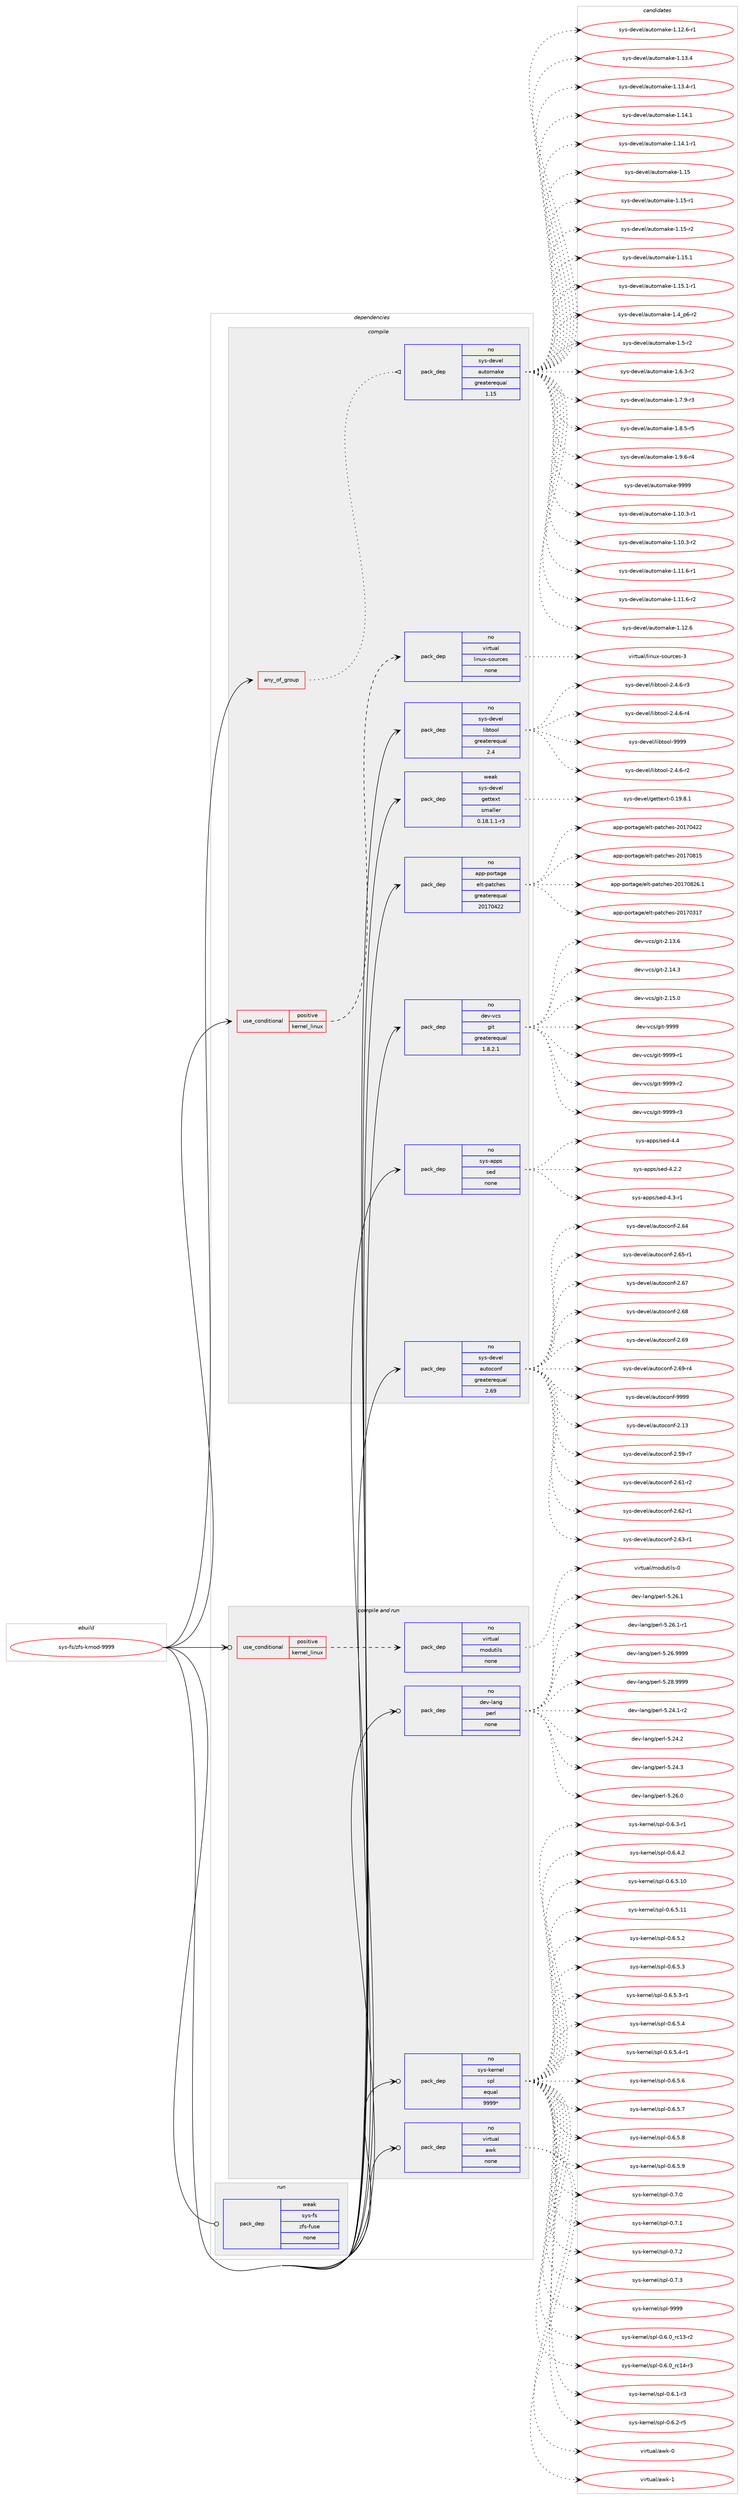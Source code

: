 digraph prolog {

# *************
# Graph options
# *************

newrank=true;
concentrate=true;
compound=true;
graph [rankdir=LR,fontname=Helvetica,fontsize=10,ranksep=1.5];#, ranksep=2.5, nodesep=0.2];
edge  [arrowhead=vee];
node  [fontname=Helvetica,fontsize=10];

# **********
# The ebuild
# **********

subgraph cluster_leftcol {
color=gray;
rank=same;
label=<<i>ebuild</i>>;
id [label="sys-fs/zfs-kmod-9999", color=red, width=4, href="../sys-fs/zfs-kmod-9999.svg"];
}

# ****************
# The dependencies
# ****************

subgraph cluster_midcol {
color=gray;
label=<<i>dependencies</i>>;
subgraph cluster_compile {
fillcolor="#eeeeee";
style=filled;
label=<<i>compile</i>>;
subgraph any8303 {
dependency491134 [label=<<TABLE BORDER="0" CELLBORDER="1" CELLSPACING="0" CELLPADDING="4"><TR><TD CELLPADDING="10">any_of_group</TD></TR></TABLE>>, shape=none, color=red];subgraph pack365048 {
dependency491135 [label=<<TABLE BORDER="0" CELLBORDER="1" CELLSPACING="0" CELLPADDING="4" WIDTH="220"><TR><TD ROWSPAN="6" CELLPADDING="30">pack_dep</TD></TR><TR><TD WIDTH="110">no</TD></TR><TR><TD>sys-devel</TD></TR><TR><TD>automake</TD></TR><TR><TD>greaterequal</TD></TR><TR><TD>1.15</TD></TR></TABLE>>, shape=none, color=blue];
}
dependency491134:e -> dependency491135:w [weight=20,style="dotted",arrowhead="oinv"];
}
id:e -> dependency491134:w [weight=20,style="solid",arrowhead="vee"];
subgraph cond117481 {
dependency491136 [label=<<TABLE BORDER="0" CELLBORDER="1" CELLSPACING="0" CELLPADDING="4"><TR><TD ROWSPAN="3" CELLPADDING="10">use_conditional</TD></TR><TR><TD>positive</TD></TR><TR><TD>kernel_linux</TD></TR></TABLE>>, shape=none, color=red];
subgraph pack365049 {
dependency491137 [label=<<TABLE BORDER="0" CELLBORDER="1" CELLSPACING="0" CELLPADDING="4" WIDTH="220"><TR><TD ROWSPAN="6" CELLPADDING="30">pack_dep</TD></TR><TR><TD WIDTH="110">no</TD></TR><TR><TD>virtual</TD></TR><TR><TD>linux-sources</TD></TR><TR><TD>none</TD></TR><TR><TD></TD></TR></TABLE>>, shape=none, color=blue];
}
dependency491136:e -> dependency491137:w [weight=20,style="dashed",arrowhead="vee"];
}
id:e -> dependency491136:w [weight=20,style="solid",arrowhead="vee"];
subgraph pack365050 {
dependency491138 [label=<<TABLE BORDER="0" CELLBORDER="1" CELLSPACING="0" CELLPADDING="4" WIDTH="220"><TR><TD ROWSPAN="6" CELLPADDING="30">pack_dep</TD></TR><TR><TD WIDTH="110">no</TD></TR><TR><TD>app-portage</TD></TR><TR><TD>elt-patches</TD></TR><TR><TD>greaterequal</TD></TR><TR><TD>20170422</TD></TR></TABLE>>, shape=none, color=blue];
}
id:e -> dependency491138:w [weight=20,style="solid",arrowhead="vee"];
subgraph pack365051 {
dependency491139 [label=<<TABLE BORDER="0" CELLBORDER="1" CELLSPACING="0" CELLPADDING="4" WIDTH="220"><TR><TD ROWSPAN="6" CELLPADDING="30">pack_dep</TD></TR><TR><TD WIDTH="110">no</TD></TR><TR><TD>dev-vcs</TD></TR><TR><TD>git</TD></TR><TR><TD>greaterequal</TD></TR><TR><TD>1.8.2.1</TD></TR></TABLE>>, shape=none, color=blue];
}
id:e -> dependency491139:w [weight=20,style="solid",arrowhead="vee"];
subgraph pack365052 {
dependency491140 [label=<<TABLE BORDER="0" CELLBORDER="1" CELLSPACING="0" CELLPADDING="4" WIDTH="220"><TR><TD ROWSPAN="6" CELLPADDING="30">pack_dep</TD></TR><TR><TD WIDTH="110">no</TD></TR><TR><TD>sys-apps</TD></TR><TR><TD>sed</TD></TR><TR><TD>none</TD></TR><TR><TD></TD></TR></TABLE>>, shape=none, color=blue];
}
id:e -> dependency491140:w [weight=20,style="solid",arrowhead="vee"];
subgraph pack365053 {
dependency491141 [label=<<TABLE BORDER="0" CELLBORDER="1" CELLSPACING="0" CELLPADDING="4" WIDTH="220"><TR><TD ROWSPAN="6" CELLPADDING="30">pack_dep</TD></TR><TR><TD WIDTH="110">no</TD></TR><TR><TD>sys-devel</TD></TR><TR><TD>autoconf</TD></TR><TR><TD>greaterequal</TD></TR><TR><TD>2.69</TD></TR></TABLE>>, shape=none, color=blue];
}
id:e -> dependency491141:w [weight=20,style="solid",arrowhead="vee"];
subgraph pack365054 {
dependency491142 [label=<<TABLE BORDER="0" CELLBORDER="1" CELLSPACING="0" CELLPADDING="4" WIDTH="220"><TR><TD ROWSPAN="6" CELLPADDING="30">pack_dep</TD></TR><TR><TD WIDTH="110">no</TD></TR><TR><TD>sys-devel</TD></TR><TR><TD>libtool</TD></TR><TR><TD>greaterequal</TD></TR><TR><TD>2.4</TD></TR></TABLE>>, shape=none, color=blue];
}
id:e -> dependency491142:w [weight=20,style="solid",arrowhead="vee"];
subgraph pack365055 {
dependency491143 [label=<<TABLE BORDER="0" CELLBORDER="1" CELLSPACING="0" CELLPADDING="4" WIDTH="220"><TR><TD ROWSPAN="6" CELLPADDING="30">pack_dep</TD></TR><TR><TD WIDTH="110">weak</TD></TR><TR><TD>sys-devel</TD></TR><TR><TD>gettext</TD></TR><TR><TD>smaller</TD></TR><TR><TD>0.18.1.1-r3</TD></TR></TABLE>>, shape=none, color=blue];
}
id:e -> dependency491143:w [weight=20,style="solid",arrowhead="vee"];
}
subgraph cluster_compileandrun {
fillcolor="#eeeeee";
style=filled;
label=<<i>compile and run</i>>;
subgraph cond117482 {
dependency491144 [label=<<TABLE BORDER="0" CELLBORDER="1" CELLSPACING="0" CELLPADDING="4"><TR><TD ROWSPAN="3" CELLPADDING="10">use_conditional</TD></TR><TR><TD>positive</TD></TR><TR><TD>kernel_linux</TD></TR></TABLE>>, shape=none, color=red];
subgraph pack365056 {
dependency491145 [label=<<TABLE BORDER="0" CELLBORDER="1" CELLSPACING="0" CELLPADDING="4" WIDTH="220"><TR><TD ROWSPAN="6" CELLPADDING="30">pack_dep</TD></TR><TR><TD WIDTH="110">no</TD></TR><TR><TD>virtual</TD></TR><TR><TD>modutils</TD></TR><TR><TD>none</TD></TR><TR><TD></TD></TR></TABLE>>, shape=none, color=blue];
}
dependency491144:e -> dependency491145:w [weight=20,style="dashed",arrowhead="vee"];
}
id:e -> dependency491144:w [weight=20,style="solid",arrowhead="odotvee"];
subgraph pack365057 {
dependency491146 [label=<<TABLE BORDER="0" CELLBORDER="1" CELLSPACING="0" CELLPADDING="4" WIDTH="220"><TR><TD ROWSPAN="6" CELLPADDING="30">pack_dep</TD></TR><TR><TD WIDTH="110">no</TD></TR><TR><TD>dev-lang</TD></TR><TR><TD>perl</TD></TR><TR><TD>none</TD></TR><TR><TD></TD></TR></TABLE>>, shape=none, color=blue];
}
id:e -> dependency491146:w [weight=20,style="solid",arrowhead="odotvee"];
subgraph pack365058 {
dependency491147 [label=<<TABLE BORDER="0" CELLBORDER="1" CELLSPACING="0" CELLPADDING="4" WIDTH="220"><TR><TD ROWSPAN="6" CELLPADDING="30">pack_dep</TD></TR><TR><TD WIDTH="110">no</TD></TR><TR><TD>sys-kernel</TD></TR><TR><TD>spl</TD></TR><TR><TD>equal</TD></TR><TR><TD>9999*</TD></TR></TABLE>>, shape=none, color=blue];
}
id:e -> dependency491147:w [weight=20,style="solid",arrowhead="odotvee"];
subgraph pack365059 {
dependency491148 [label=<<TABLE BORDER="0" CELLBORDER="1" CELLSPACING="0" CELLPADDING="4" WIDTH="220"><TR><TD ROWSPAN="6" CELLPADDING="30">pack_dep</TD></TR><TR><TD WIDTH="110">no</TD></TR><TR><TD>virtual</TD></TR><TR><TD>awk</TD></TR><TR><TD>none</TD></TR><TR><TD></TD></TR></TABLE>>, shape=none, color=blue];
}
id:e -> dependency491148:w [weight=20,style="solid",arrowhead="odotvee"];
}
subgraph cluster_run {
fillcolor="#eeeeee";
style=filled;
label=<<i>run</i>>;
subgraph pack365060 {
dependency491149 [label=<<TABLE BORDER="0" CELLBORDER="1" CELLSPACING="0" CELLPADDING="4" WIDTH="220"><TR><TD ROWSPAN="6" CELLPADDING="30">pack_dep</TD></TR><TR><TD WIDTH="110">weak</TD></TR><TR><TD>sys-fs</TD></TR><TR><TD>zfs-fuse</TD></TR><TR><TD>none</TD></TR><TR><TD></TD></TR></TABLE>>, shape=none, color=blue];
}
id:e -> dependency491149:w [weight=20,style="solid",arrowhead="odot"];
}
}

# **************
# The candidates
# **************

subgraph cluster_choices {
rank=same;
color=gray;
label=<<i>candidates</i>>;

subgraph choice365048 {
color=black;
nodesep=1;
choice11512111545100101118101108479711711611110997107101454946494846514511449 [label="sys-devel/automake-1.10.3-r1", color=red, width=4,href="../sys-devel/automake-1.10.3-r1.svg"];
choice11512111545100101118101108479711711611110997107101454946494846514511450 [label="sys-devel/automake-1.10.3-r2", color=red, width=4,href="../sys-devel/automake-1.10.3-r2.svg"];
choice11512111545100101118101108479711711611110997107101454946494946544511449 [label="sys-devel/automake-1.11.6-r1", color=red, width=4,href="../sys-devel/automake-1.11.6-r1.svg"];
choice11512111545100101118101108479711711611110997107101454946494946544511450 [label="sys-devel/automake-1.11.6-r2", color=red, width=4,href="../sys-devel/automake-1.11.6-r2.svg"];
choice1151211154510010111810110847971171161111099710710145494649504654 [label="sys-devel/automake-1.12.6", color=red, width=4,href="../sys-devel/automake-1.12.6.svg"];
choice11512111545100101118101108479711711611110997107101454946495046544511449 [label="sys-devel/automake-1.12.6-r1", color=red, width=4,href="../sys-devel/automake-1.12.6-r1.svg"];
choice1151211154510010111810110847971171161111099710710145494649514652 [label="sys-devel/automake-1.13.4", color=red, width=4,href="../sys-devel/automake-1.13.4.svg"];
choice11512111545100101118101108479711711611110997107101454946495146524511449 [label="sys-devel/automake-1.13.4-r1", color=red, width=4,href="../sys-devel/automake-1.13.4-r1.svg"];
choice1151211154510010111810110847971171161111099710710145494649524649 [label="sys-devel/automake-1.14.1", color=red, width=4,href="../sys-devel/automake-1.14.1.svg"];
choice11512111545100101118101108479711711611110997107101454946495246494511449 [label="sys-devel/automake-1.14.1-r1", color=red, width=4,href="../sys-devel/automake-1.14.1-r1.svg"];
choice115121115451001011181011084797117116111109971071014549464953 [label="sys-devel/automake-1.15", color=red, width=4,href="../sys-devel/automake-1.15.svg"];
choice1151211154510010111810110847971171161111099710710145494649534511449 [label="sys-devel/automake-1.15-r1", color=red, width=4,href="../sys-devel/automake-1.15-r1.svg"];
choice1151211154510010111810110847971171161111099710710145494649534511450 [label="sys-devel/automake-1.15-r2", color=red, width=4,href="../sys-devel/automake-1.15-r2.svg"];
choice1151211154510010111810110847971171161111099710710145494649534649 [label="sys-devel/automake-1.15.1", color=red, width=4,href="../sys-devel/automake-1.15.1.svg"];
choice11512111545100101118101108479711711611110997107101454946495346494511449 [label="sys-devel/automake-1.15.1-r1", color=red, width=4,href="../sys-devel/automake-1.15.1-r1.svg"];
choice115121115451001011181011084797117116111109971071014549465295112544511450 [label="sys-devel/automake-1.4_p6-r2", color=red, width=4,href="../sys-devel/automake-1.4_p6-r2.svg"];
choice11512111545100101118101108479711711611110997107101454946534511450 [label="sys-devel/automake-1.5-r2", color=red, width=4,href="../sys-devel/automake-1.5-r2.svg"];
choice115121115451001011181011084797117116111109971071014549465446514511450 [label="sys-devel/automake-1.6.3-r2", color=red, width=4,href="../sys-devel/automake-1.6.3-r2.svg"];
choice115121115451001011181011084797117116111109971071014549465546574511451 [label="sys-devel/automake-1.7.9-r3", color=red, width=4,href="../sys-devel/automake-1.7.9-r3.svg"];
choice115121115451001011181011084797117116111109971071014549465646534511453 [label="sys-devel/automake-1.8.5-r5", color=red, width=4,href="../sys-devel/automake-1.8.5-r5.svg"];
choice115121115451001011181011084797117116111109971071014549465746544511452 [label="sys-devel/automake-1.9.6-r4", color=red, width=4,href="../sys-devel/automake-1.9.6-r4.svg"];
choice115121115451001011181011084797117116111109971071014557575757 [label="sys-devel/automake-9999", color=red, width=4,href="../sys-devel/automake-9999.svg"];
dependency491135:e -> choice11512111545100101118101108479711711611110997107101454946494846514511449:w [style=dotted,weight="100"];
dependency491135:e -> choice11512111545100101118101108479711711611110997107101454946494846514511450:w [style=dotted,weight="100"];
dependency491135:e -> choice11512111545100101118101108479711711611110997107101454946494946544511449:w [style=dotted,weight="100"];
dependency491135:e -> choice11512111545100101118101108479711711611110997107101454946494946544511450:w [style=dotted,weight="100"];
dependency491135:e -> choice1151211154510010111810110847971171161111099710710145494649504654:w [style=dotted,weight="100"];
dependency491135:e -> choice11512111545100101118101108479711711611110997107101454946495046544511449:w [style=dotted,weight="100"];
dependency491135:e -> choice1151211154510010111810110847971171161111099710710145494649514652:w [style=dotted,weight="100"];
dependency491135:e -> choice11512111545100101118101108479711711611110997107101454946495146524511449:w [style=dotted,weight="100"];
dependency491135:e -> choice1151211154510010111810110847971171161111099710710145494649524649:w [style=dotted,weight="100"];
dependency491135:e -> choice11512111545100101118101108479711711611110997107101454946495246494511449:w [style=dotted,weight="100"];
dependency491135:e -> choice115121115451001011181011084797117116111109971071014549464953:w [style=dotted,weight="100"];
dependency491135:e -> choice1151211154510010111810110847971171161111099710710145494649534511449:w [style=dotted,weight="100"];
dependency491135:e -> choice1151211154510010111810110847971171161111099710710145494649534511450:w [style=dotted,weight="100"];
dependency491135:e -> choice1151211154510010111810110847971171161111099710710145494649534649:w [style=dotted,weight="100"];
dependency491135:e -> choice11512111545100101118101108479711711611110997107101454946495346494511449:w [style=dotted,weight="100"];
dependency491135:e -> choice115121115451001011181011084797117116111109971071014549465295112544511450:w [style=dotted,weight="100"];
dependency491135:e -> choice11512111545100101118101108479711711611110997107101454946534511450:w [style=dotted,weight="100"];
dependency491135:e -> choice115121115451001011181011084797117116111109971071014549465446514511450:w [style=dotted,weight="100"];
dependency491135:e -> choice115121115451001011181011084797117116111109971071014549465546574511451:w [style=dotted,weight="100"];
dependency491135:e -> choice115121115451001011181011084797117116111109971071014549465646534511453:w [style=dotted,weight="100"];
dependency491135:e -> choice115121115451001011181011084797117116111109971071014549465746544511452:w [style=dotted,weight="100"];
dependency491135:e -> choice115121115451001011181011084797117116111109971071014557575757:w [style=dotted,weight="100"];
}
subgraph choice365049 {
color=black;
nodesep=1;
choice118105114116117971084710810511011712045115111117114991011154551 [label="virtual/linux-sources-3", color=red, width=4,href="../virtual/linux-sources-3.svg"];
dependency491137:e -> choice118105114116117971084710810511011712045115111117114991011154551:w [style=dotted,weight="100"];
}
subgraph choice365050 {
color=black;
nodesep=1;
choice97112112451121111141169710310147101108116451129711699104101115455048495548514955 [label="app-portage/elt-patches-20170317", color=red, width=4,href="../app-portage/elt-patches-20170317.svg"];
choice97112112451121111141169710310147101108116451129711699104101115455048495548525050 [label="app-portage/elt-patches-20170422", color=red, width=4,href="../app-portage/elt-patches-20170422.svg"];
choice97112112451121111141169710310147101108116451129711699104101115455048495548564953 [label="app-portage/elt-patches-20170815", color=red, width=4,href="../app-portage/elt-patches-20170815.svg"];
choice971121124511211111411697103101471011081164511297116991041011154550484955485650544649 [label="app-portage/elt-patches-20170826.1", color=red, width=4,href="../app-portage/elt-patches-20170826.1.svg"];
dependency491138:e -> choice97112112451121111141169710310147101108116451129711699104101115455048495548514955:w [style=dotted,weight="100"];
dependency491138:e -> choice97112112451121111141169710310147101108116451129711699104101115455048495548525050:w [style=dotted,weight="100"];
dependency491138:e -> choice97112112451121111141169710310147101108116451129711699104101115455048495548564953:w [style=dotted,weight="100"];
dependency491138:e -> choice971121124511211111411697103101471011081164511297116991041011154550484955485650544649:w [style=dotted,weight="100"];
}
subgraph choice365051 {
color=black;
nodesep=1;
choice10010111845118991154710310511645504649514654 [label="dev-vcs/git-2.13.6", color=red, width=4,href="../dev-vcs/git-2.13.6.svg"];
choice10010111845118991154710310511645504649524651 [label="dev-vcs/git-2.14.3", color=red, width=4,href="../dev-vcs/git-2.14.3.svg"];
choice10010111845118991154710310511645504649534648 [label="dev-vcs/git-2.15.0", color=red, width=4,href="../dev-vcs/git-2.15.0.svg"];
choice1001011184511899115471031051164557575757 [label="dev-vcs/git-9999", color=red, width=4,href="../dev-vcs/git-9999.svg"];
choice10010111845118991154710310511645575757574511449 [label="dev-vcs/git-9999-r1", color=red, width=4,href="../dev-vcs/git-9999-r1.svg"];
choice10010111845118991154710310511645575757574511450 [label="dev-vcs/git-9999-r2", color=red, width=4,href="../dev-vcs/git-9999-r2.svg"];
choice10010111845118991154710310511645575757574511451 [label="dev-vcs/git-9999-r3", color=red, width=4,href="../dev-vcs/git-9999-r3.svg"];
dependency491139:e -> choice10010111845118991154710310511645504649514654:w [style=dotted,weight="100"];
dependency491139:e -> choice10010111845118991154710310511645504649524651:w [style=dotted,weight="100"];
dependency491139:e -> choice10010111845118991154710310511645504649534648:w [style=dotted,weight="100"];
dependency491139:e -> choice1001011184511899115471031051164557575757:w [style=dotted,weight="100"];
dependency491139:e -> choice10010111845118991154710310511645575757574511449:w [style=dotted,weight="100"];
dependency491139:e -> choice10010111845118991154710310511645575757574511450:w [style=dotted,weight="100"];
dependency491139:e -> choice10010111845118991154710310511645575757574511451:w [style=dotted,weight="100"];
}
subgraph choice365052 {
color=black;
nodesep=1;
choice115121115459711211211547115101100455246504650 [label="sys-apps/sed-4.2.2", color=red, width=4,href="../sys-apps/sed-4.2.2.svg"];
choice115121115459711211211547115101100455246514511449 [label="sys-apps/sed-4.3-r1", color=red, width=4,href="../sys-apps/sed-4.3-r1.svg"];
choice11512111545971121121154711510110045524652 [label="sys-apps/sed-4.4", color=red, width=4,href="../sys-apps/sed-4.4.svg"];
dependency491140:e -> choice115121115459711211211547115101100455246504650:w [style=dotted,weight="100"];
dependency491140:e -> choice115121115459711211211547115101100455246514511449:w [style=dotted,weight="100"];
dependency491140:e -> choice11512111545971121121154711510110045524652:w [style=dotted,weight="100"];
}
subgraph choice365053 {
color=black;
nodesep=1;
choice115121115451001011181011084797117116111991111101024550464951 [label="sys-devel/autoconf-2.13", color=red, width=4,href="../sys-devel/autoconf-2.13.svg"];
choice1151211154510010111810110847971171161119911111010245504653574511455 [label="sys-devel/autoconf-2.59-r7", color=red, width=4,href="../sys-devel/autoconf-2.59-r7.svg"];
choice1151211154510010111810110847971171161119911111010245504654494511450 [label="sys-devel/autoconf-2.61-r2", color=red, width=4,href="../sys-devel/autoconf-2.61-r2.svg"];
choice1151211154510010111810110847971171161119911111010245504654504511449 [label="sys-devel/autoconf-2.62-r1", color=red, width=4,href="../sys-devel/autoconf-2.62-r1.svg"];
choice1151211154510010111810110847971171161119911111010245504654514511449 [label="sys-devel/autoconf-2.63-r1", color=red, width=4,href="../sys-devel/autoconf-2.63-r1.svg"];
choice115121115451001011181011084797117116111991111101024550465452 [label="sys-devel/autoconf-2.64", color=red, width=4,href="../sys-devel/autoconf-2.64.svg"];
choice1151211154510010111810110847971171161119911111010245504654534511449 [label="sys-devel/autoconf-2.65-r1", color=red, width=4,href="../sys-devel/autoconf-2.65-r1.svg"];
choice115121115451001011181011084797117116111991111101024550465455 [label="sys-devel/autoconf-2.67", color=red, width=4,href="../sys-devel/autoconf-2.67.svg"];
choice115121115451001011181011084797117116111991111101024550465456 [label="sys-devel/autoconf-2.68", color=red, width=4,href="../sys-devel/autoconf-2.68.svg"];
choice115121115451001011181011084797117116111991111101024550465457 [label="sys-devel/autoconf-2.69", color=red, width=4,href="../sys-devel/autoconf-2.69.svg"];
choice1151211154510010111810110847971171161119911111010245504654574511452 [label="sys-devel/autoconf-2.69-r4", color=red, width=4,href="../sys-devel/autoconf-2.69-r4.svg"];
choice115121115451001011181011084797117116111991111101024557575757 [label="sys-devel/autoconf-9999", color=red, width=4,href="../sys-devel/autoconf-9999.svg"];
dependency491141:e -> choice115121115451001011181011084797117116111991111101024550464951:w [style=dotted,weight="100"];
dependency491141:e -> choice1151211154510010111810110847971171161119911111010245504653574511455:w [style=dotted,weight="100"];
dependency491141:e -> choice1151211154510010111810110847971171161119911111010245504654494511450:w [style=dotted,weight="100"];
dependency491141:e -> choice1151211154510010111810110847971171161119911111010245504654504511449:w [style=dotted,weight="100"];
dependency491141:e -> choice1151211154510010111810110847971171161119911111010245504654514511449:w [style=dotted,weight="100"];
dependency491141:e -> choice115121115451001011181011084797117116111991111101024550465452:w [style=dotted,weight="100"];
dependency491141:e -> choice1151211154510010111810110847971171161119911111010245504654534511449:w [style=dotted,weight="100"];
dependency491141:e -> choice115121115451001011181011084797117116111991111101024550465455:w [style=dotted,weight="100"];
dependency491141:e -> choice115121115451001011181011084797117116111991111101024550465456:w [style=dotted,weight="100"];
dependency491141:e -> choice115121115451001011181011084797117116111991111101024550465457:w [style=dotted,weight="100"];
dependency491141:e -> choice1151211154510010111810110847971171161119911111010245504654574511452:w [style=dotted,weight="100"];
dependency491141:e -> choice115121115451001011181011084797117116111991111101024557575757:w [style=dotted,weight="100"];
}
subgraph choice365054 {
color=black;
nodesep=1;
choice1151211154510010111810110847108105981161111111084550465246544511450 [label="sys-devel/libtool-2.4.6-r2", color=red, width=4,href="../sys-devel/libtool-2.4.6-r2.svg"];
choice1151211154510010111810110847108105981161111111084550465246544511451 [label="sys-devel/libtool-2.4.6-r3", color=red, width=4,href="../sys-devel/libtool-2.4.6-r3.svg"];
choice1151211154510010111810110847108105981161111111084550465246544511452 [label="sys-devel/libtool-2.4.6-r4", color=red, width=4,href="../sys-devel/libtool-2.4.6-r4.svg"];
choice1151211154510010111810110847108105981161111111084557575757 [label="sys-devel/libtool-9999", color=red, width=4,href="../sys-devel/libtool-9999.svg"];
dependency491142:e -> choice1151211154510010111810110847108105981161111111084550465246544511450:w [style=dotted,weight="100"];
dependency491142:e -> choice1151211154510010111810110847108105981161111111084550465246544511451:w [style=dotted,weight="100"];
dependency491142:e -> choice1151211154510010111810110847108105981161111111084550465246544511452:w [style=dotted,weight="100"];
dependency491142:e -> choice1151211154510010111810110847108105981161111111084557575757:w [style=dotted,weight="100"];
}
subgraph choice365055 {
color=black;
nodesep=1;
choice1151211154510010111810110847103101116116101120116454846495746564649 [label="sys-devel/gettext-0.19.8.1", color=red, width=4,href="../sys-devel/gettext-0.19.8.1.svg"];
dependency491143:e -> choice1151211154510010111810110847103101116116101120116454846495746564649:w [style=dotted,weight="100"];
}
subgraph choice365056 {
color=black;
nodesep=1;
choice11810511411611797108471091111001171161051081154548 [label="virtual/modutils-0", color=red, width=4,href="../virtual/modutils-0.svg"];
dependency491145:e -> choice11810511411611797108471091111001171161051081154548:w [style=dotted,weight="100"];
}
subgraph choice365057 {
color=black;
nodesep=1;
choice100101118451089711010347112101114108455346505246494511450 [label="dev-lang/perl-5.24.1-r2", color=red, width=4,href="../dev-lang/perl-5.24.1-r2.svg"];
choice10010111845108971101034711210111410845534650524650 [label="dev-lang/perl-5.24.2", color=red, width=4,href="../dev-lang/perl-5.24.2.svg"];
choice10010111845108971101034711210111410845534650524651 [label="dev-lang/perl-5.24.3", color=red, width=4,href="../dev-lang/perl-5.24.3.svg"];
choice10010111845108971101034711210111410845534650544648 [label="dev-lang/perl-5.26.0", color=red, width=4,href="../dev-lang/perl-5.26.0.svg"];
choice10010111845108971101034711210111410845534650544649 [label="dev-lang/perl-5.26.1", color=red, width=4,href="../dev-lang/perl-5.26.1.svg"];
choice100101118451089711010347112101114108455346505446494511449 [label="dev-lang/perl-5.26.1-r1", color=red, width=4,href="../dev-lang/perl-5.26.1-r1.svg"];
choice10010111845108971101034711210111410845534650544657575757 [label="dev-lang/perl-5.26.9999", color=red, width=4,href="../dev-lang/perl-5.26.9999.svg"];
choice10010111845108971101034711210111410845534650564657575757 [label="dev-lang/perl-5.28.9999", color=red, width=4,href="../dev-lang/perl-5.28.9999.svg"];
dependency491146:e -> choice100101118451089711010347112101114108455346505246494511450:w [style=dotted,weight="100"];
dependency491146:e -> choice10010111845108971101034711210111410845534650524650:w [style=dotted,weight="100"];
dependency491146:e -> choice10010111845108971101034711210111410845534650524651:w [style=dotted,weight="100"];
dependency491146:e -> choice10010111845108971101034711210111410845534650544648:w [style=dotted,weight="100"];
dependency491146:e -> choice10010111845108971101034711210111410845534650544649:w [style=dotted,weight="100"];
dependency491146:e -> choice100101118451089711010347112101114108455346505446494511449:w [style=dotted,weight="100"];
dependency491146:e -> choice10010111845108971101034711210111410845534650544657575757:w [style=dotted,weight="100"];
dependency491146:e -> choice10010111845108971101034711210111410845534650564657575757:w [style=dotted,weight="100"];
}
subgraph choice365058 {
color=black;
nodesep=1;
choice1151211154510710111411010110847115112108454846544648951149949514511450 [label="sys-kernel/spl-0.6.0_rc13-r2", color=red, width=4,href="../sys-kernel/spl-0.6.0_rc13-r2.svg"];
choice1151211154510710111411010110847115112108454846544648951149949524511451 [label="sys-kernel/spl-0.6.0_rc14-r3", color=red, width=4,href="../sys-kernel/spl-0.6.0_rc14-r3.svg"];
choice11512111545107101114110101108471151121084548465446494511451 [label="sys-kernel/spl-0.6.1-r3", color=red, width=4,href="../sys-kernel/spl-0.6.1-r3.svg"];
choice11512111545107101114110101108471151121084548465446504511453 [label="sys-kernel/spl-0.6.2-r5", color=red, width=4,href="../sys-kernel/spl-0.6.2-r5.svg"];
choice11512111545107101114110101108471151121084548465446514511449 [label="sys-kernel/spl-0.6.3-r1", color=red, width=4,href="../sys-kernel/spl-0.6.3-r1.svg"];
choice11512111545107101114110101108471151121084548465446524650 [label="sys-kernel/spl-0.6.4.2", color=red, width=4,href="../sys-kernel/spl-0.6.4.2.svg"];
choice1151211154510710111411010110847115112108454846544653464948 [label="sys-kernel/spl-0.6.5.10", color=red, width=4,href="../sys-kernel/spl-0.6.5.10.svg"];
choice1151211154510710111411010110847115112108454846544653464949 [label="sys-kernel/spl-0.6.5.11", color=red, width=4,href="../sys-kernel/spl-0.6.5.11.svg"];
choice11512111545107101114110101108471151121084548465446534650 [label="sys-kernel/spl-0.6.5.2", color=red, width=4,href="../sys-kernel/spl-0.6.5.2.svg"];
choice11512111545107101114110101108471151121084548465446534651 [label="sys-kernel/spl-0.6.5.3", color=red, width=4,href="../sys-kernel/spl-0.6.5.3.svg"];
choice115121115451071011141101011084711511210845484654465346514511449 [label="sys-kernel/spl-0.6.5.3-r1", color=red, width=4,href="../sys-kernel/spl-0.6.5.3-r1.svg"];
choice11512111545107101114110101108471151121084548465446534652 [label="sys-kernel/spl-0.6.5.4", color=red, width=4,href="../sys-kernel/spl-0.6.5.4.svg"];
choice115121115451071011141101011084711511210845484654465346524511449 [label="sys-kernel/spl-0.6.5.4-r1", color=red, width=4,href="../sys-kernel/spl-0.6.5.4-r1.svg"];
choice11512111545107101114110101108471151121084548465446534654 [label="sys-kernel/spl-0.6.5.6", color=red, width=4,href="../sys-kernel/spl-0.6.5.6.svg"];
choice11512111545107101114110101108471151121084548465446534655 [label="sys-kernel/spl-0.6.5.7", color=red, width=4,href="../sys-kernel/spl-0.6.5.7.svg"];
choice11512111545107101114110101108471151121084548465446534656 [label="sys-kernel/spl-0.6.5.8", color=red, width=4,href="../sys-kernel/spl-0.6.5.8.svg"];
choice11512111545107101114110101108471151121084548465446534657 [label="sys-kernel/spl-0.6.5.9", color=red, width=4,href="../sys-kernel/spl-0.6.5.9.svg"];
choice1151211154510710111411010110847115112108454846554648 [label="sys-kernel/spl-0.7.0", color=red, width=4,href="../sys-kernel/spl-0.7.0.svg"];
choice1151211154510710111411010110847115112108454846554649 [label="sys-kernel/spl-0.7.1", color=red, width=4,href="../sys-kernel/spl-0.7.1.svg"];
choice1151211154510710111411010110847115112108454846554650 [label="sys-kernel/spl-0.7.2", color=red, width=4,href="../sys-kernel/spl-0.7.2.svg"];
choice1151211154510710111411010110847115112108454846554651 [label="sys-kernel/spl-0.7.3", color=red, width=4,href="../sys-kernel/spl-0.7.3.svg"];
choice11512111545107101114110101108471151121084557575757 [label="sys-kernel/spl-9999", color=red, width=4,href="../sys-kernel/spl-9999.svg"];
dependency491147:e -> choice1151211154510710111411010110847115112108454846544648951149949514511450:w [style=dotted,weight="100"];
dependency491147:e -> choice1151211154510710111411010110847115112108454846544648951149949524511451:w [style=dotted,weight="100"];
dependency491147:e -> choice11512111545107101114110101108471151121084548465446494511451:w [style=dotted,weight="100"];
dependency491147:e -> choice11512111545107101114110101108471151121084548465446504511453:w [style=dotted,weight="100"];
dependency491147:e -> choice11512111545107101114110101108471151121084548465446514511449:w [style=dotted,weight="100"];
dependency491147:e -> choice11512111545107101114110101108471151121084548465446524650:w [style=dotted,weight="100"];
dependency491147:e -> choice1151211154510710111411010110847115112108454846544653464948:w [style=dotted,weight="100"];
dependency491147:e -> choice1151211154510710111411010110847115112108454846544653464949:w [style=dotted,weight="100"];
dependency491147:e -> choice11512111545107101114110101108471151121084548465446534650:w [style=dotted,weight="100"];
dependency491147:e -> choice11512111545107101114110101108471151121084548465446534651:w [style=dotted,weight="100"];
dependency491147:e -> choice115121115451071011141101011084711511210845484654465346514511449:w [style=dotted,weight="100"];
dependency491147:e -> choice11512111545107101114110101108471151121084548465446534652:w [style=dotted,weight="100"];
dependency491147:e -> choice115121115451071011141101011084711511210845484654465346524511449:w [style=dotted,weight="100"];
dependency491147:e -> choice11512111545107101114110101108471151121084548465446534654:w [style=dotted,weight="100"];
dependency491147:e -> choice11512111545107101114110101108471151121084548465446534655:w [style=dotted,weight="100"];
dependency491147:e -> choice11512111545107101114110101108471151121084548465446534656:w [style=dotted,weight="100"];
dependency491147:e -> choice11512111545107101114110101108471151121084548465446534657:w [style=dotted,weight="100"];
dependency491147:e -> choice1151211154510710111411010110847115112108454846554648:w [style=dotted,weight="100"];
dependency491147:e -> choice1151211154510710111411010110847115112108454846554649:w [style=dotted,weight="100"];
dependency491147:e -> choice1151211154510710111411010110847115112108454846554650:w [style=dotted,weight="100"];
dependency491147:e -> choice1151211154510710111411010110847115112108454846554651:w [style=dotted,weight="100"];
dependency491147:e -> choice11512111545107101114110101108471151121084557575757:w [style=dotted,weight="100"];
}
subgraph choice365059 {
color=black;
nodesep=1;
choice1181051141161179710847971191074548 [label="virtual/awk-0", color=red, width=4,href="../virtual/awk-0.svg"];
choice1181051141161179710847971191074549 [label="virtual/awk-1", color=red, width=4,href="../virtual/awk-1.svg"];
dependency491148:e -> choice1181051141161179710847971191074548:w [style=dotted,weight="100"];
dependency491148:e -> choice1181051141161179710847971191074549:w [style=dotted,weight="100"];
}
subgraph choice365060 {
color=black;
nodesep=1;
}
}

}
